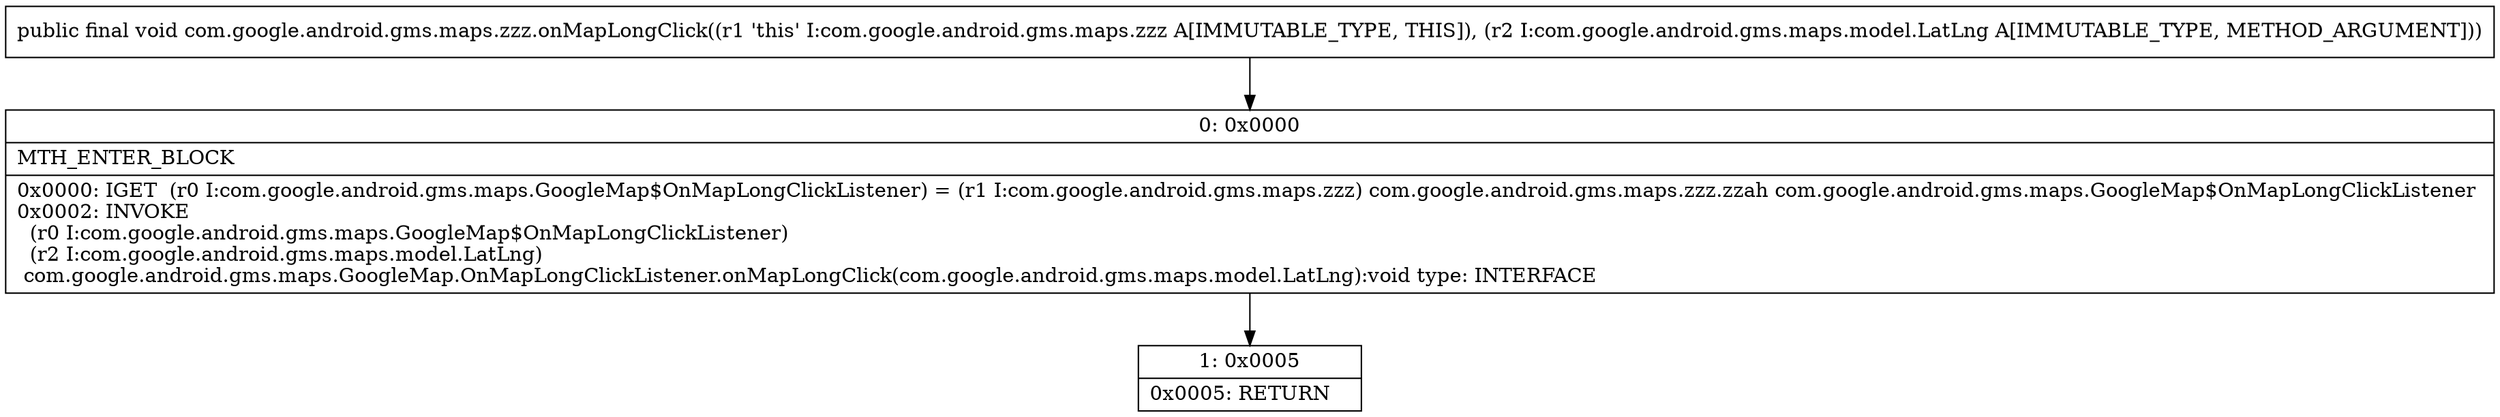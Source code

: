 digraph "CFG forcom.google.android.gms.maps.zzz.onMapLongClick(Lcom\/google\/android\/gms\/maps\/model\/LatLng;)V" {
Node_0 [shape=record,label="{0\:\ 0x0000|MTH_ENTER_BLOCK\l|0x0000: IGET  (r0 I:com.google.android.gms.maps.GoogleMap$OnMapLongClickListener) = (r1 I:com.google.android.gms.maps.zzz) com.google.android.gms.maps.zzz.zzah com.google.android.gms.maps.GoogleMap$OnMapLongClickListener \l0x0002: INVOKE  \l  (r0 I:com.google.android.gms.maps.GoogleMap$OnMapLongClickListener)\l  (r2 I:com.google.android.gms.maps.model.LatLng)\l com.google.android.gms.maps.GoogleMap.OnMapLongClickListener.onMapLongClick(com.google.android.gms.maps.model.LatLng):void type: INTERFACE \l}"];
Node_1 [shape=record,label="{1\:\ 0x0005|0x0005: RETURN   \l}"];
MethodNode[shape=record,label="{public final void com.google.android.gms.maps.zzz.onMapLongClick((r1 'this' I:com.google.android.gms.maps.zzz A[IMMUTABLE_TYPE, THIS]), (r2 I:com.google.android.gms.maps.model.LatLng A[IMMUTABLE_TYPE, METHOD_ARGUMENT])) }"];
MethodNode -> Node_0;
Node_0 -> Node_1;
}

